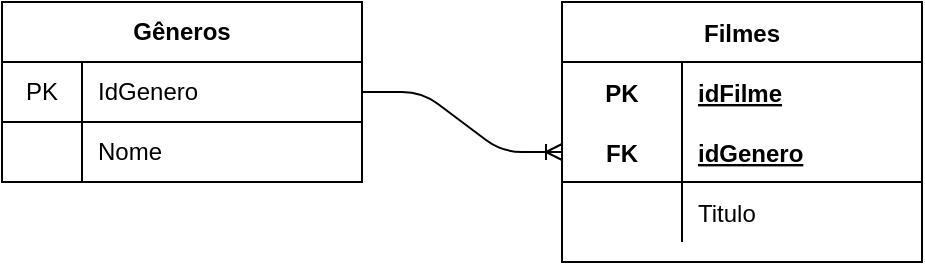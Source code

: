 <mxfile version="14.4.3" type="device"><diagram id="SBoHR_s0M6MVc3f2YJhZ" name="Page-1"><mxGraphModel dx="868" dy="358" grid="1" gridSize="10" guides="1" tooltips="1" connect="1" arrows="1" fold="1" page="1" pageScale="1" pageWidth="1169" pageHeight="1654" math="0" shadow="0"><root><mxCell id="0"/><mxCell id="1" parent="0"/><mxCell id="lvrEwvmQ6QCiW_Y68CnH-1" value="Gêneros" style="shape=table;html=1;whiteSpace=wrap;startSize=30;container=1;collapsible=0;childLayout=tableLayout;fixedRows=1;rowLines=0;fontStyle=1;align=center;" vertex="1" parent="1"><mxGeometry x="60" y="70" width="180" height="90" as="geometry"/></mxCell><mxCell id="lvrEwvmQ6QCiW_Y68CnH-2" value="" style="shape=partialRectangle;html=1;whiteSpace=wrap;collapsible=0;dropTarget=0;pointerEvents=0;fillColor=none;top=0;left=0;bottom=1;right=0;points=[[0,0.5],[1,0.5]];portConstraint=eastwest;" vertex="1" parent="lvrEwvmQ6QCiW_Y68CnH-1"><mxGeometry y="30" width="180" height="30" as="geometry"/></mxCell><mxCell id="lvrEwvmQ6QCiW_Y68CnH-3" value="PK" style="shape=partialRectangle;html=1;whiteSpace=wrap;connectable=0;fillColor=none;top=0;left=0;bottom=0;right=0;overflow=hidden;" vertex="1" parent="lvrEwvmQ6QCiW_Y68CnH-2"><mxGeometry width="40" height="30" as="geometry"/></mxCell><mxCell id="lvrEwvmQ6QCiW_Y68CnH-4" value="IdGenero" style="shape=partialRectangle;html=1;whiteSpace=wrap;connectable=0;fillColor=none;top=0;left=0;bottom=0;right=0;align=left;spacingLeft=6;overflow=hidden;" vertex="1" parent="lvrEwvmQ6QCiW_Y68CnH-2"><mxGeometry x="40" width="140" height="30" as="geometry"/></mxCell><mxCell id="lvrEwvmQ6QCiW_Y68CnH-5" value="" style="shape=partialRectangle;html=1;whiteSpace=wrap;collapsible=0;dropTarget=0;pointerEvents=0;fillColor=none;top=0;left=0;bottom=0;right=0;points=[[0,0.5],[1,0.5]];portConstraint=eastwest;" vertex="1" parent="lvrEwvmQ6QCiW_Y68CnH-1"><mxGeometry y="60" width="180" height="30" as="geometry"/></mxCell><mxCell id="lvrEwvmQ6QCiW_Y68CnH-6" value="" style="shape=partialRectangle;html=1;whiteSpace=wrap;connectable=0;fillColor=none;top=0;left=0;bottom=0;right=0;overflow=hidden;" vertex="1" parent="lvrEwvmQ6QCiW_Y68CnH-5"><mxGeometry width="40" height="30" as="geometry"/></mxCell><mxCell id="lvrEwvmQ6QCiW_Y68CnH-7" value="Nome" style="shape=partialRectangle;html=1;whiteSpace=wrap;connectable=0;fillColor=none;top=0;left=0;bottom=0;right=0;align=left;spacingLeft=6;overflow=hidden;" vertex="1" parent="lvrEwvmQ6QCiW_Y68CnH-5"><mxGeometry x="40" width="140" height="30" as="geometry"/></mxCell><mxCell id="lvrEwvmQ6QCiW_Y68CnH-22" value="Filmes" style="shape=table;startSize=30;container=1;collapsible=1;childLayout=tableLayout;fixedRows=1;rowLines=0;fontStyle=1;align=center;resizeLast=1;" vertex="1" parent="1"><mxGeometry x="340" y="70" width="180" height="130" as="geometry"/></mxCell><mxCell id="lvrEwvmQ6QCiW_Y68CnH-23" value="" style="shape=partialRectangle;collapsible=0;dropTarget=0;pointerEvents=0;fillColor=none;top=0;left=0;bottom=0;right=0;points=[[0,0.5],[1,0.5]];portConstraint=eastwest;" vertex="1" parent="lvrEwvmQ6QCiW_Y68CnH-22"><mxGeometry y="30" width="180" height="30" as="geometry"/></mxCell><mxCell id="lvrEwvmQ6QCiW_Y68CnH-24" value="PK" style="shape=partialRectangle;connectable=0;fillColor=none;top=0;left=0;bottom=0;right=0;fontStyle=1;overflow=hidden;" vertex="1" parent="lvrEwvmQ6QCiW_Y68CnH-23"><mxGeometry width="60" height="30" as="geometry"/></mxCell><mxCell id="lvrEwvmQ6QCiW_Y68CnH-25" value="idFilme" style="shape=partialRectangle;connectable=0;fillColor=none;top=0;left=0;bottom=0;right=0;align=left;spacingLeft=6;fontStyle=5;overflow=hidden;" vertex="1" parent="lvrEwvmQ6QCiW_Y68CnH-23"><mxGeometry x="60" width="120" height="30" as="geometry"/></mxCell><mxCell id="lvrEwvmQ6QCiW_Y68CnH-26" value="" style="shape=partialRectangle;collapsible=0;dropTarget=0;pointerEvents=0;fillColor=none;top=0;left=0;bottom=1;right=0;points=[[0,0.5],[1,0.5]];portConstraint=eastwest;" vertex="1" parent="lvrEwvmQ6QCiW_Y68CnH-22"><mxGeometry y="60" width="180" height="30" as="geometry"/></mxCell><mxCell id="lvrEwvmQ6QCiW_Y68CnH-27" value="FK" style="shape=partialRectangle;connectable=0;fillColor=none;top=0;left=0;bottom=0;right=0;fontStyle=1;overflow=hidden;" vertex="1" parent="lvrEwvmQ6QCiW_Y68CnH-26"><mxGeometry width="60" height="30" as="geometry"/></mxCell><mxCell id="lvrEwvmQ6QCiW_Y68CnH-28" value="idGenero" style="shape=partialRectangle;connectable=0;fillColor=none;top=0;left=0;bottom=0;right=0;align=left;spacingLeft=6;fontStyle=5;overflow=hidden;" vertex="1" parent="lvrEwvmQ6QCiW_Y68CnH-26"><mxGeometry x="60" width="120" height="30" as="geometry"/></mxCell><mxCell id="lvrEwvmQ6QCiW_Y68CnH-29" value="" style="shape=partialRectangle;collapsible=0;dropTarget=0;pointerEvents=0;fillColor=none;top=0;left=0;bottom=0;right=0;points=[[0,0.5],[1,0.5]];portConstraint=eastwest;" vertex="1" parent="lvrEwvmQ6QCiW_Y68CnH-22"><mxGeometry y="90" width="180" height="30" as="geometry"/></mxCell><mxCell id="lvrEwvmQ6QCiW_Y68CnH-30" value="" style="shape=partialRectangle;connectable=0;fillColor=none;top=0;left=0;bottom=0;right=0;editable=1;overflow=hidden;" vertex="1" parent="lvrEwvmQ6QCiW_Y68CnH-29"><mxGeometry width="60" height="30" as="geometry"/></mxCell><mxCell id="lvrEwvmQ6QCiW_Y68CnH-31" value="Titulo" style="shape=partialRectangle;connectable=0;fillColor=none;top=0;left=0;bottom=0;right=0;align=left;spacingLeft=6;overflow=hidden;" vertex="1" parent="lvrEwvmQ6QCiW_Y68CnH-29"><mxGeometry x="60" width="120" height="30" as="geometry"/></mxCell><mxCell id="lvrEwvmQ6QCiW_Y68CnH-35" value="" style="edgeStyle=entityRelationEdgeStyle;fontSize=12;html=1;endArrow=ERoneToMany;entryX=0;entryY=0.5;entryDx=0;entryDy=0;" edge="1" parent="1" source="lvrEwvmQ6QCiW_Y68CnH-2" target="lvrEwvmQ6QCiW_Y68CnH-26"><mxGeometry width="100" height="100" relative="1" as="geometry"><mxPoint x="210" y="290" as="sourcePoint"/><mxPoint x="310" y="190" as="targetPoint"/></mxGeometry></mxCell></root></mxGraphModel></diagram></mxfile>